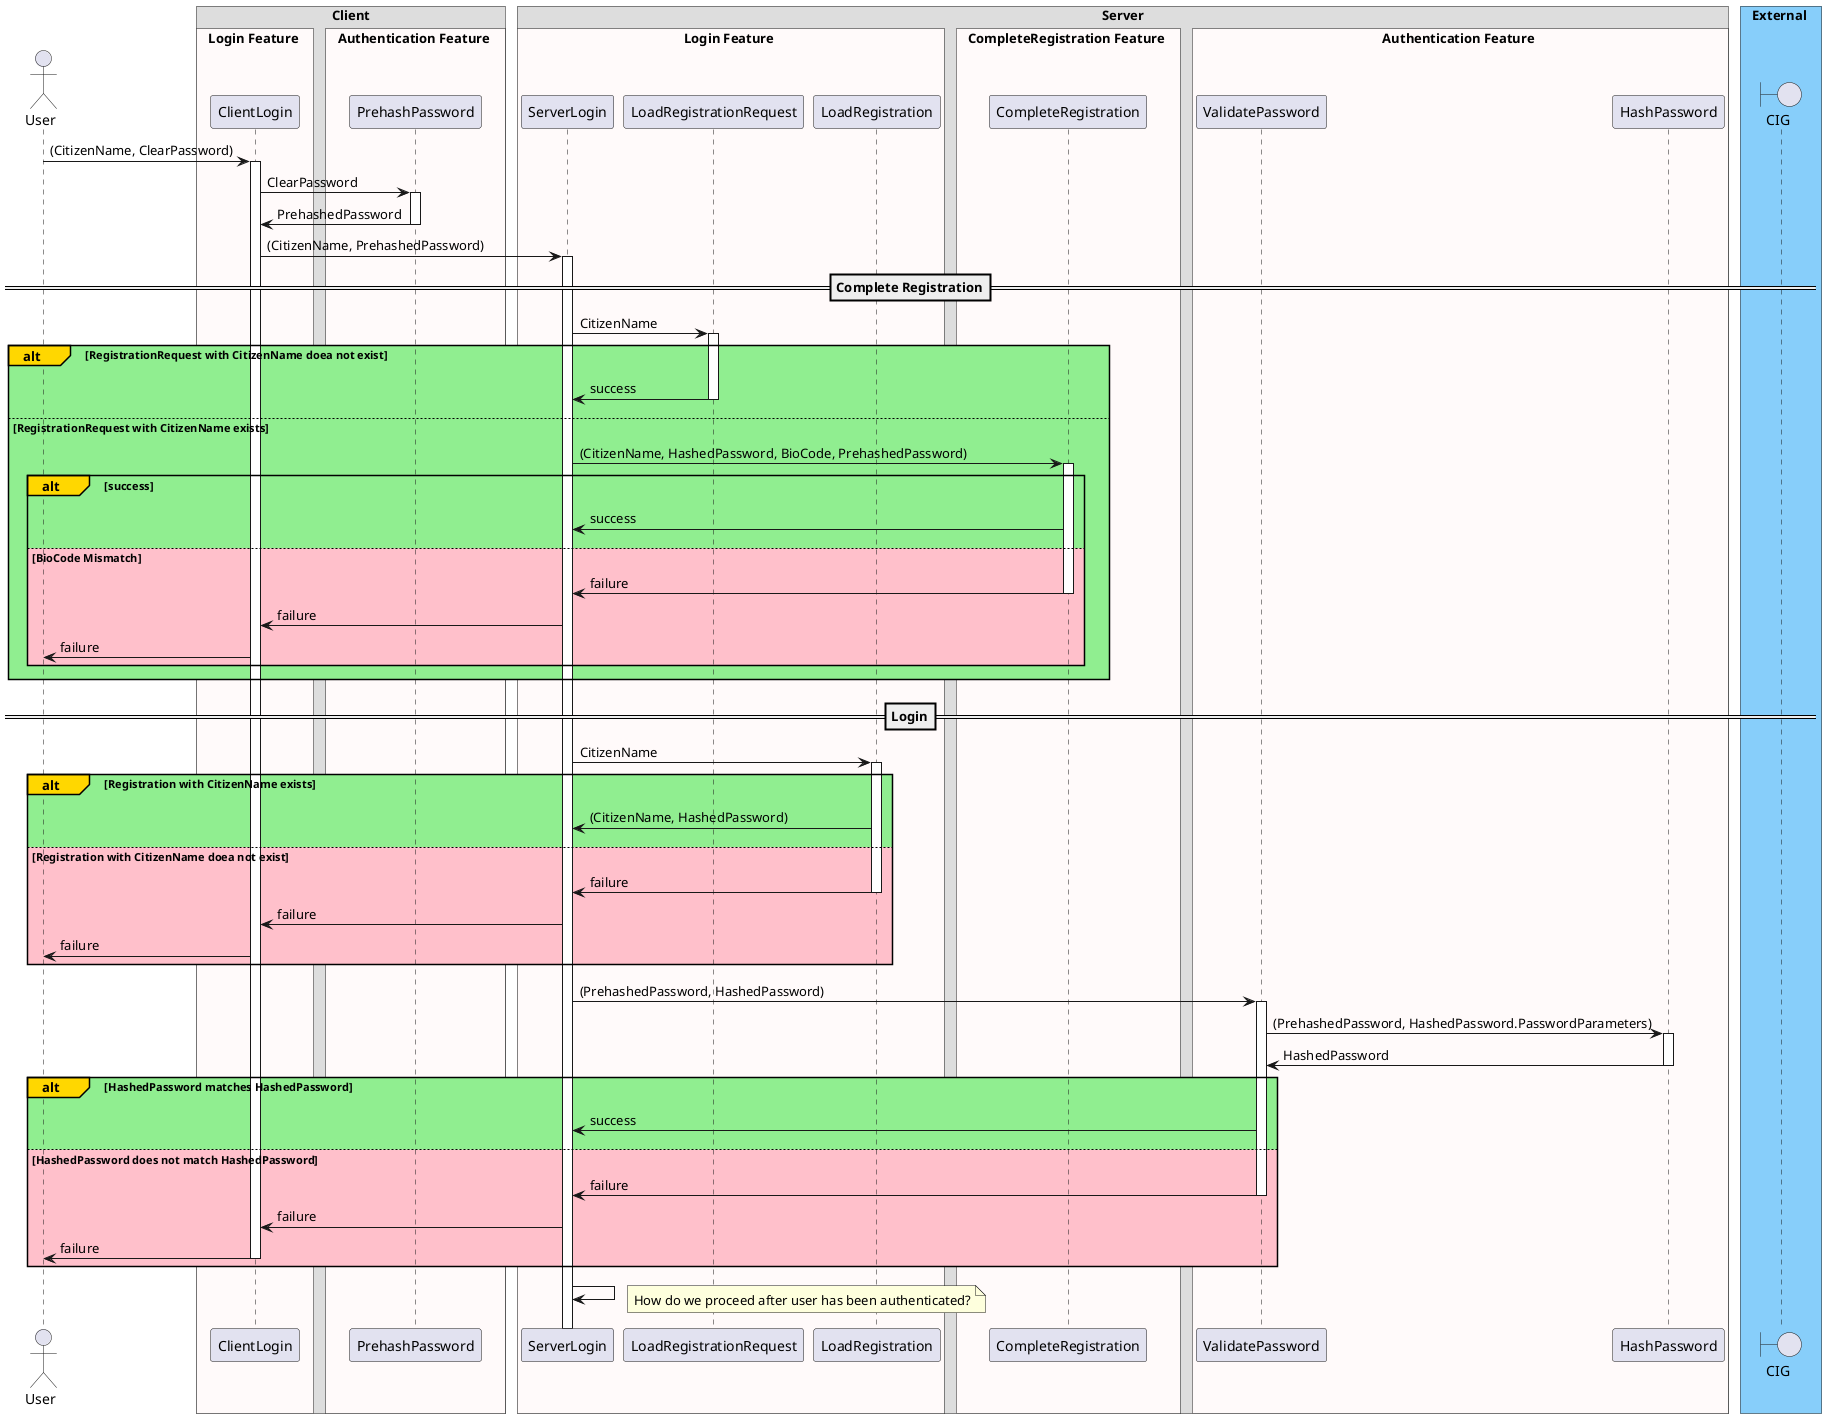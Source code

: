 @startuml

!pragma teoz true

actor User

box Client
box Login Feature #Snow
participant ClientLogin
end box

box Authentication Feature #Snow
participant PrehashPassword
end box
end box

box Server
box Login Feature #Snow
participant ServerLogin
participant LoadRegistrationRequest
participant LoadRegistration
end box

box CompleteRegistration Feature #Snow
participant CompleteRegistration
end box

box Authentication Feature #Snow
participant ValidatePassword
participant HashPassword
end box
end box

box External #LightSkyBlue
boundary CIG
end box

User -> ClientLogin: (CitizenName, ClearPassword)
activate ClientLogin
ClientLogin -> PrehashPassword: ClearPassword
activate PrehashPassword
PrehashPassword -> ClientLogin: PrehashedPassword
deactivate PrehashPassword

ClientLogin -> ServerLogin: (CitizenName, PrehashedPassword)
activate ServerLogin

==Complete Registration==
ServerLogin -> LoadRegistrationRequest: CitizenName
activate LoadRegistrationRequest
alt#Gold #LightGreen RegistrationRequest with CitizenName doea not exist
    LoadRegistrationRequest -> ServerLogin: success
    deactivate LoadRegistrationRequest
else #LightGreen RegistrationRequest with CitizenName exists
    ServerLogin -> CompleteRegistration: (CitizenName, HashedPassword, BioCode, PrehashedPassword)
    activate CompleteRegistration
    alt#Gold #LightGreen success
        CompleteRegistration -> ServerLogin: success
    else #Pink BioCode Mismatch
        CompleteRegistration -> ServerLogin: failure
        deactivate CompleteRegistration
        ServerLogin -> ClientLogin: failure
        ClientLogin -> User: failure
    end
end

==Login==

ServerLogin -> LoadRegistration: CitizenName
activate LoadRegistration
alt#Gold #LightGreen Registration with CitizenName exists
    LoadRegistration -> ServerLogin: (CitizenName, HashedPassword)
else #Pink Registration with CitizenName doea not exist
    LoadRegistration -> ServerLogin: failure
    deactivate LoadRegistration
    ServerLogin -> ClientLogin: failure
    ClientLogin -> User: failure
end
ServerLogin -> ValidatePassword: (PrehashedPassword, HashedPassword)
activate ValidatePassword
ValidatePassword -> HashPassword: (PrehashedPassword, HashedPassword.PasswordParameters)
activate HashPassword
HashPassword -> ValidatePassword: HashedPassword
deactivate HashPassword
alt#Gold #LightGreen HashedPassword matches HashedPassword
    ValidatePassword -> ServerLogin: success
else #Pink HashedPassword does not match HashedPassword
    ValidatePassword -> ServerLogin: failure
    deactivate ValidatePassword
    ServerLogin -> ClientLogin: failure
    'deactivate ServerLogin
    ClientLogin -> User: failure
    deactivate ClientLogin
    
end
ServerLogin -> ServerLogin
note right: How do we proceed after user has been authenticated?

@enduml
